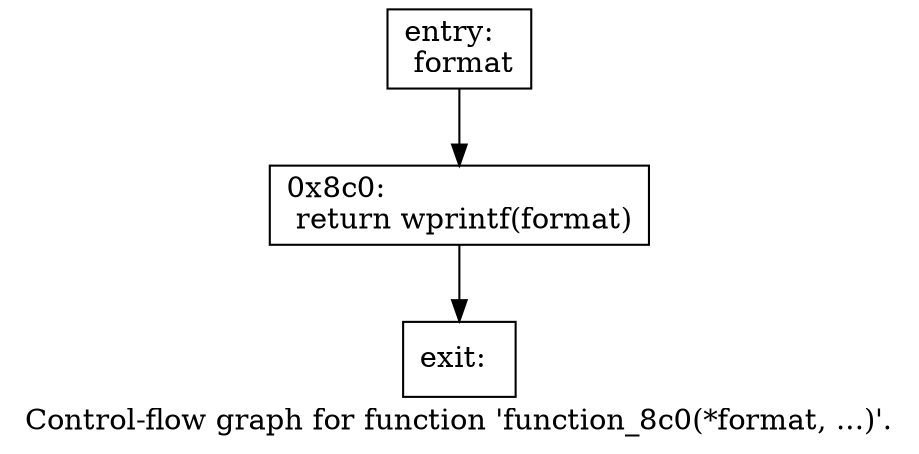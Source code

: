 digraph "Control-flow graph for function 'function_8c0(*format, ...)'." {
  label="Control-flow graph for function 'function_8c0(*format, ...)'.";
  node [shape=record];

  Node06F9E9F0 [label="{entry:\l  format\l}"];
  Node06F9E9F0 -> Node06F9E378;
  Node06F9E378 [label="{0x8c0:\l  return wprintf(format)\l}"];
  Node06F9E378 -> Node06F9E258;
  Node06F9E258 [label="{exit:\l}"];

}
